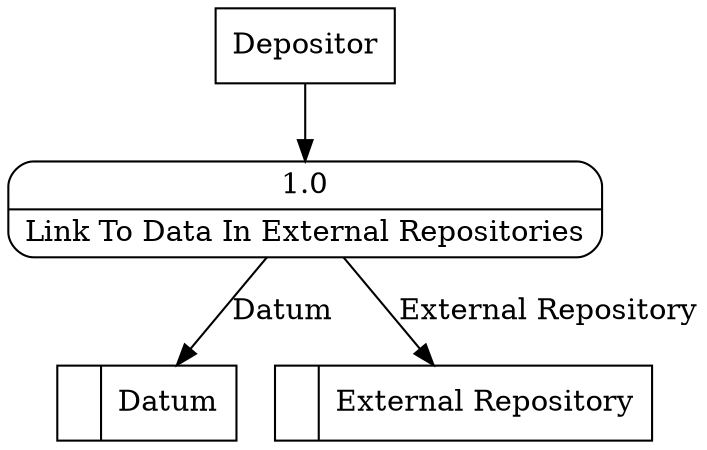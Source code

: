 digraph dfd2{ 
node[shape=record]
200 [label="<f0>  |<f1> Datum " ];
201 [label="<f0>  |<f1> External Repository " ];
202 [label="Depositor" shape=box];
203 [label="{<f0> 1.0|<f1> Link To Data In External Repositories }" shape=Mrecord];
202 -> 203
203 -> 200 [label="Datum"]
203 -> 201 [label="External Repository"]
}